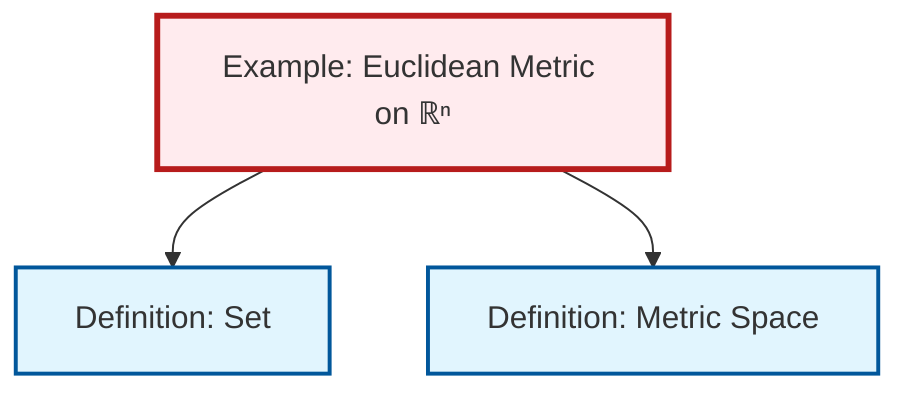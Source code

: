 graph TD
    classDef definition fill:#e1f5fe,stroke:#01579b,stroke-width:2px
    classDef theorem fill:#f3e5f5,stroke:#4a148c,stroke-width:2px
    classDef axiom fill:#fff3e0,stroke:#e65100,stroke-width:2px
    classDef example fill:#e8f5e9,stroke:#1b5e20,stroke-width:2px
    classDef current fill:#ffebee,stroke:#b71c1c,stroke-width:3px
    def-set["Definition: Set"]:::definition
    ex-euclidean-metric["Example: Euclidean Metric on ℝⁿ"]:::example
    def-metric-space["Definition: Metric Space"]:::definition
    ex-euclidean-metric --> def-set
    ex-euclidean-metric --> def-metric-space
    class ex-euclidean-metric current